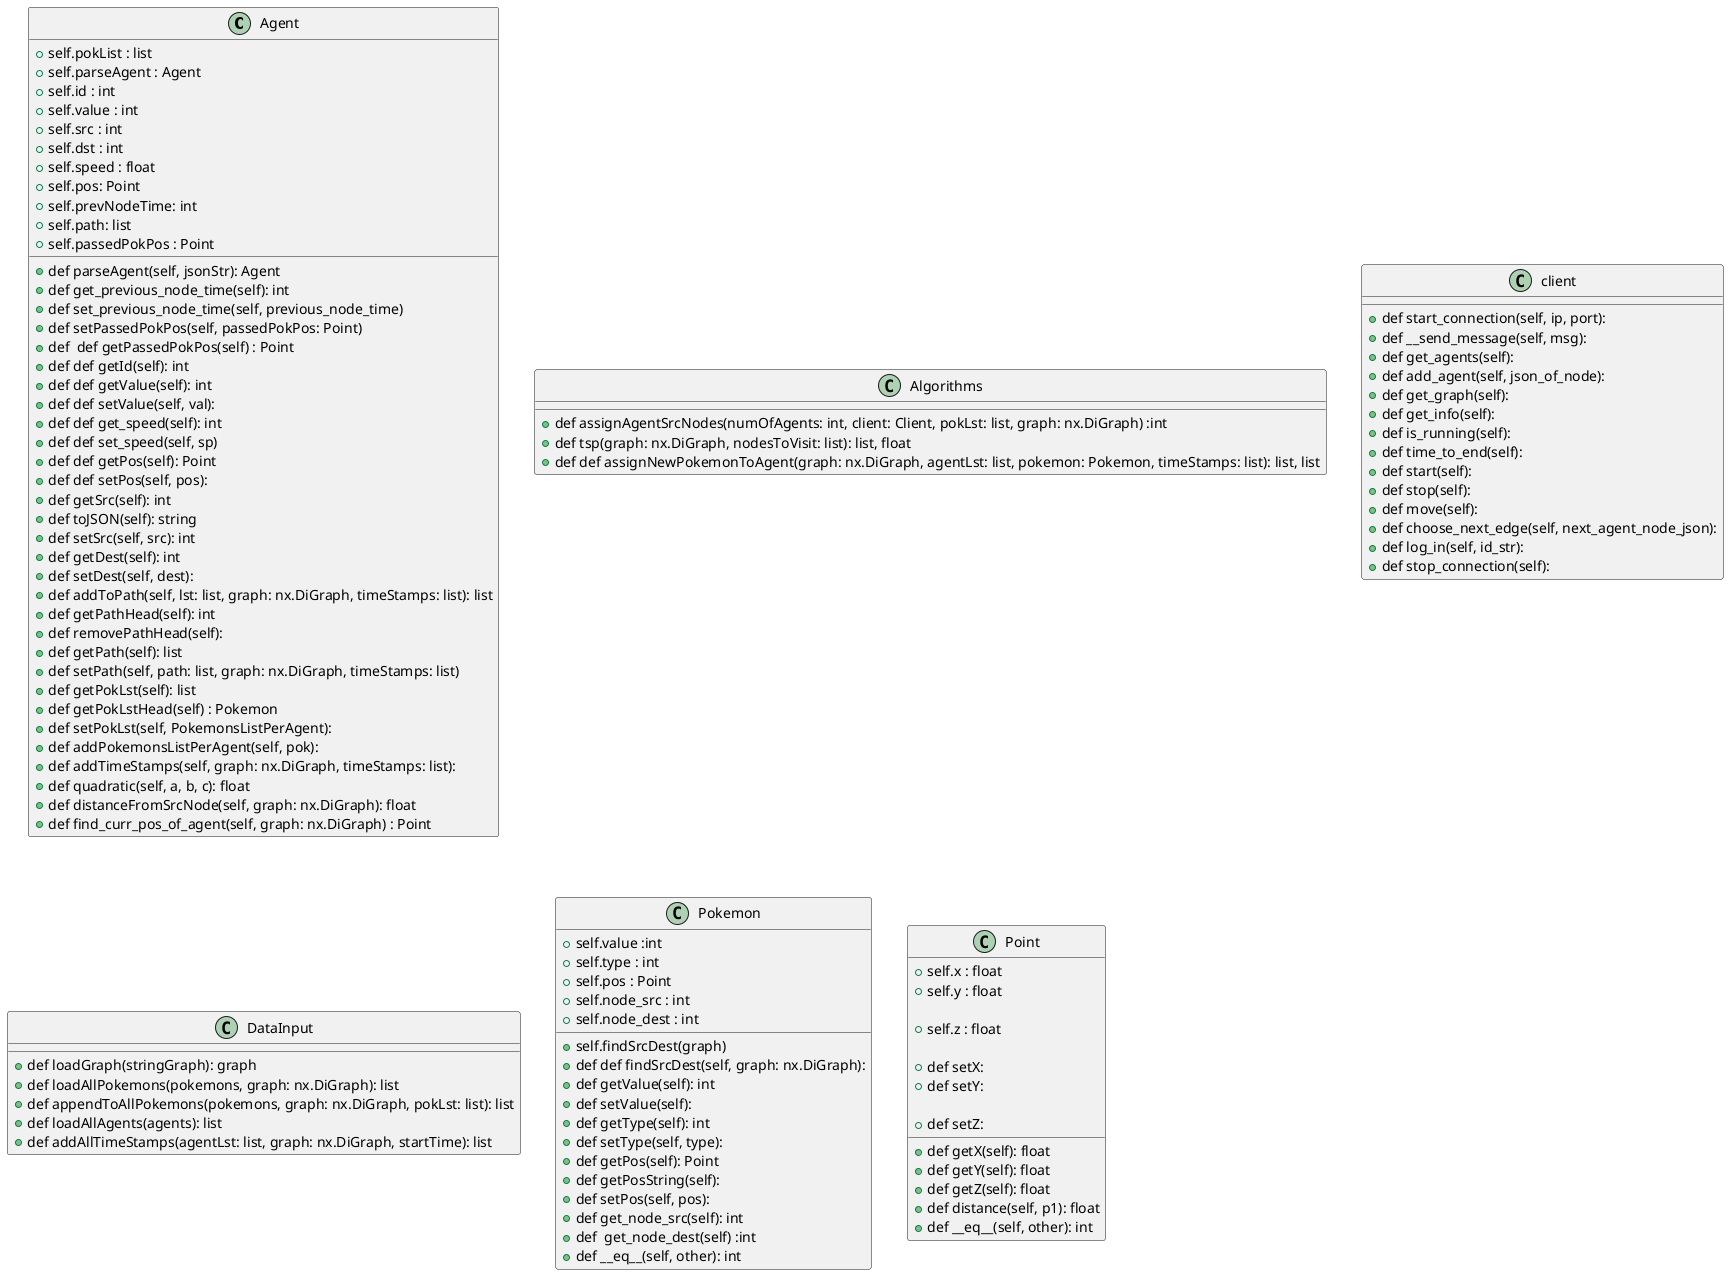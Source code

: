 @startuml
'https://plantuml.com/class-diagram

@startuml
'https://plantuml.com/sequence-diagram

class Agent{

+self.pokList : list
+self.parseAgent : Agent
+ self.id : int
+ self.value : int
+ self.src : int
+ self.dst : int
+ self.speed : float
+ self.pos: Point
+ self.prevNodeTime: int
+ self.path: list
+ self.passedPokPos : Point

+def parseAgent(self, jsonStr): Agent
+def get_previous_node_time(self): int
+def set_previous_node_time(self, previous_node_time)
+def setPassedPokPos(self, passedPokPos: Point)
+def  def getPassedPokPos(self) : Point
+def def getId(self): int
+def def getValue(self): int
+def def setValue(self, val):
+def def get_speed(self): int
+def def set_speed(self, sp)
+def def getPos(self): Point
+def def setPos(self, pos):
+ def getSrc(self): int
+def toJSON(self): string
+def setSrc(self, src): int
+def getDest(self): int
+def setDest(self, dest):
+def addToPath(self, lst: list, graph: nx.DiGraph, timeStamps: list): list
+def getPathHead(self): int
+def removePathHead(self):
+def getPath(self): list
+def setPath(self, path: list, graph: nx.DiGraph, timeStamps: list)
+def getPokLst(self): list
+def getPokLstHead(self) : Pokemon
+def setPokLst(self, PokemonsListPerAgent):
+def addPokemonsListPerAgent(self, pok):
+def addTimeStamps(self, graph: nx.DiGraph, timeStamps: list):
+def quadratic(self, a, b, c): float
+def distanceFromSrcNode(self, graph: nx.DiGraph): float
+def find_curr_pos_of_agent(self, graph: nx.DiGraph) : Point





}
class Algorithms{

+def assignAgentSrcNodes(numOfAgents: int, client: Client, pokLst: list, graph: nx.DiGraph) :int
+def tsp(graph: nx.DiGraph, nodesToVisit: list): list, float
+def def assignNewPokemonToAgent(graph: nx.DiGraph, agentLst: list, pokemon: Pokemon, timeStamps: list): list, list

}

class client{

+def start_connection(self, ip, port):
+def __send_message(self, msg):
+def get_agents(self):
+def add_agent(self, json_of_node):
+def get_graph(self):
+def get_info(self):
+def is_running(self):
+def time_to_end(self):
+def start(self):
+def stop(self):
+def move(self):
+def choose_next_edge(self, next_agent_node_json):
+def log_in(self, id_str):
+def stop_connection(self):

}

class DataInput{
+def loadGraph(stringGraph): graph
+def loadAllPokemons(pokemons, graph: nx.DiGraph): list
+def appendToAllPokemons(pokemons, graph: nx.DiGraph, pokLst: list): list
+def loadAllAgents(agents): list
+def addAllTimeStamps(agentLst: list, graph: nx.DiGraph, startTime): list

}
class Pokemon{

+self.value :int
+self.type : int
+self.pos : Point
+self.node_src : int
+self.node_dest : int
+self.findSrcDest(graph)


+def def findSrcDest(self, graph: nx.DiGraph):
+def getValue(self): int
+def setValue(self):
+def getType(self): int
+def setType(self, type):
+def getPos(self): Point
+def getPosString(self):
+def setPos(self, pos):
+def get_node_src(self): int
+def  get_node_dest(self) :int
+ def __eq__(self, other): int
}

class Point{

+self.x : float
+self.y : float

+self.z : float

+def getX(self): float
+def setX:
+def getY(self): float
+def setY:

+def getZ(self): float
+def setZ:
+def distance(self, p1): float
+ def __eq__(self, other): int



}
@enduml